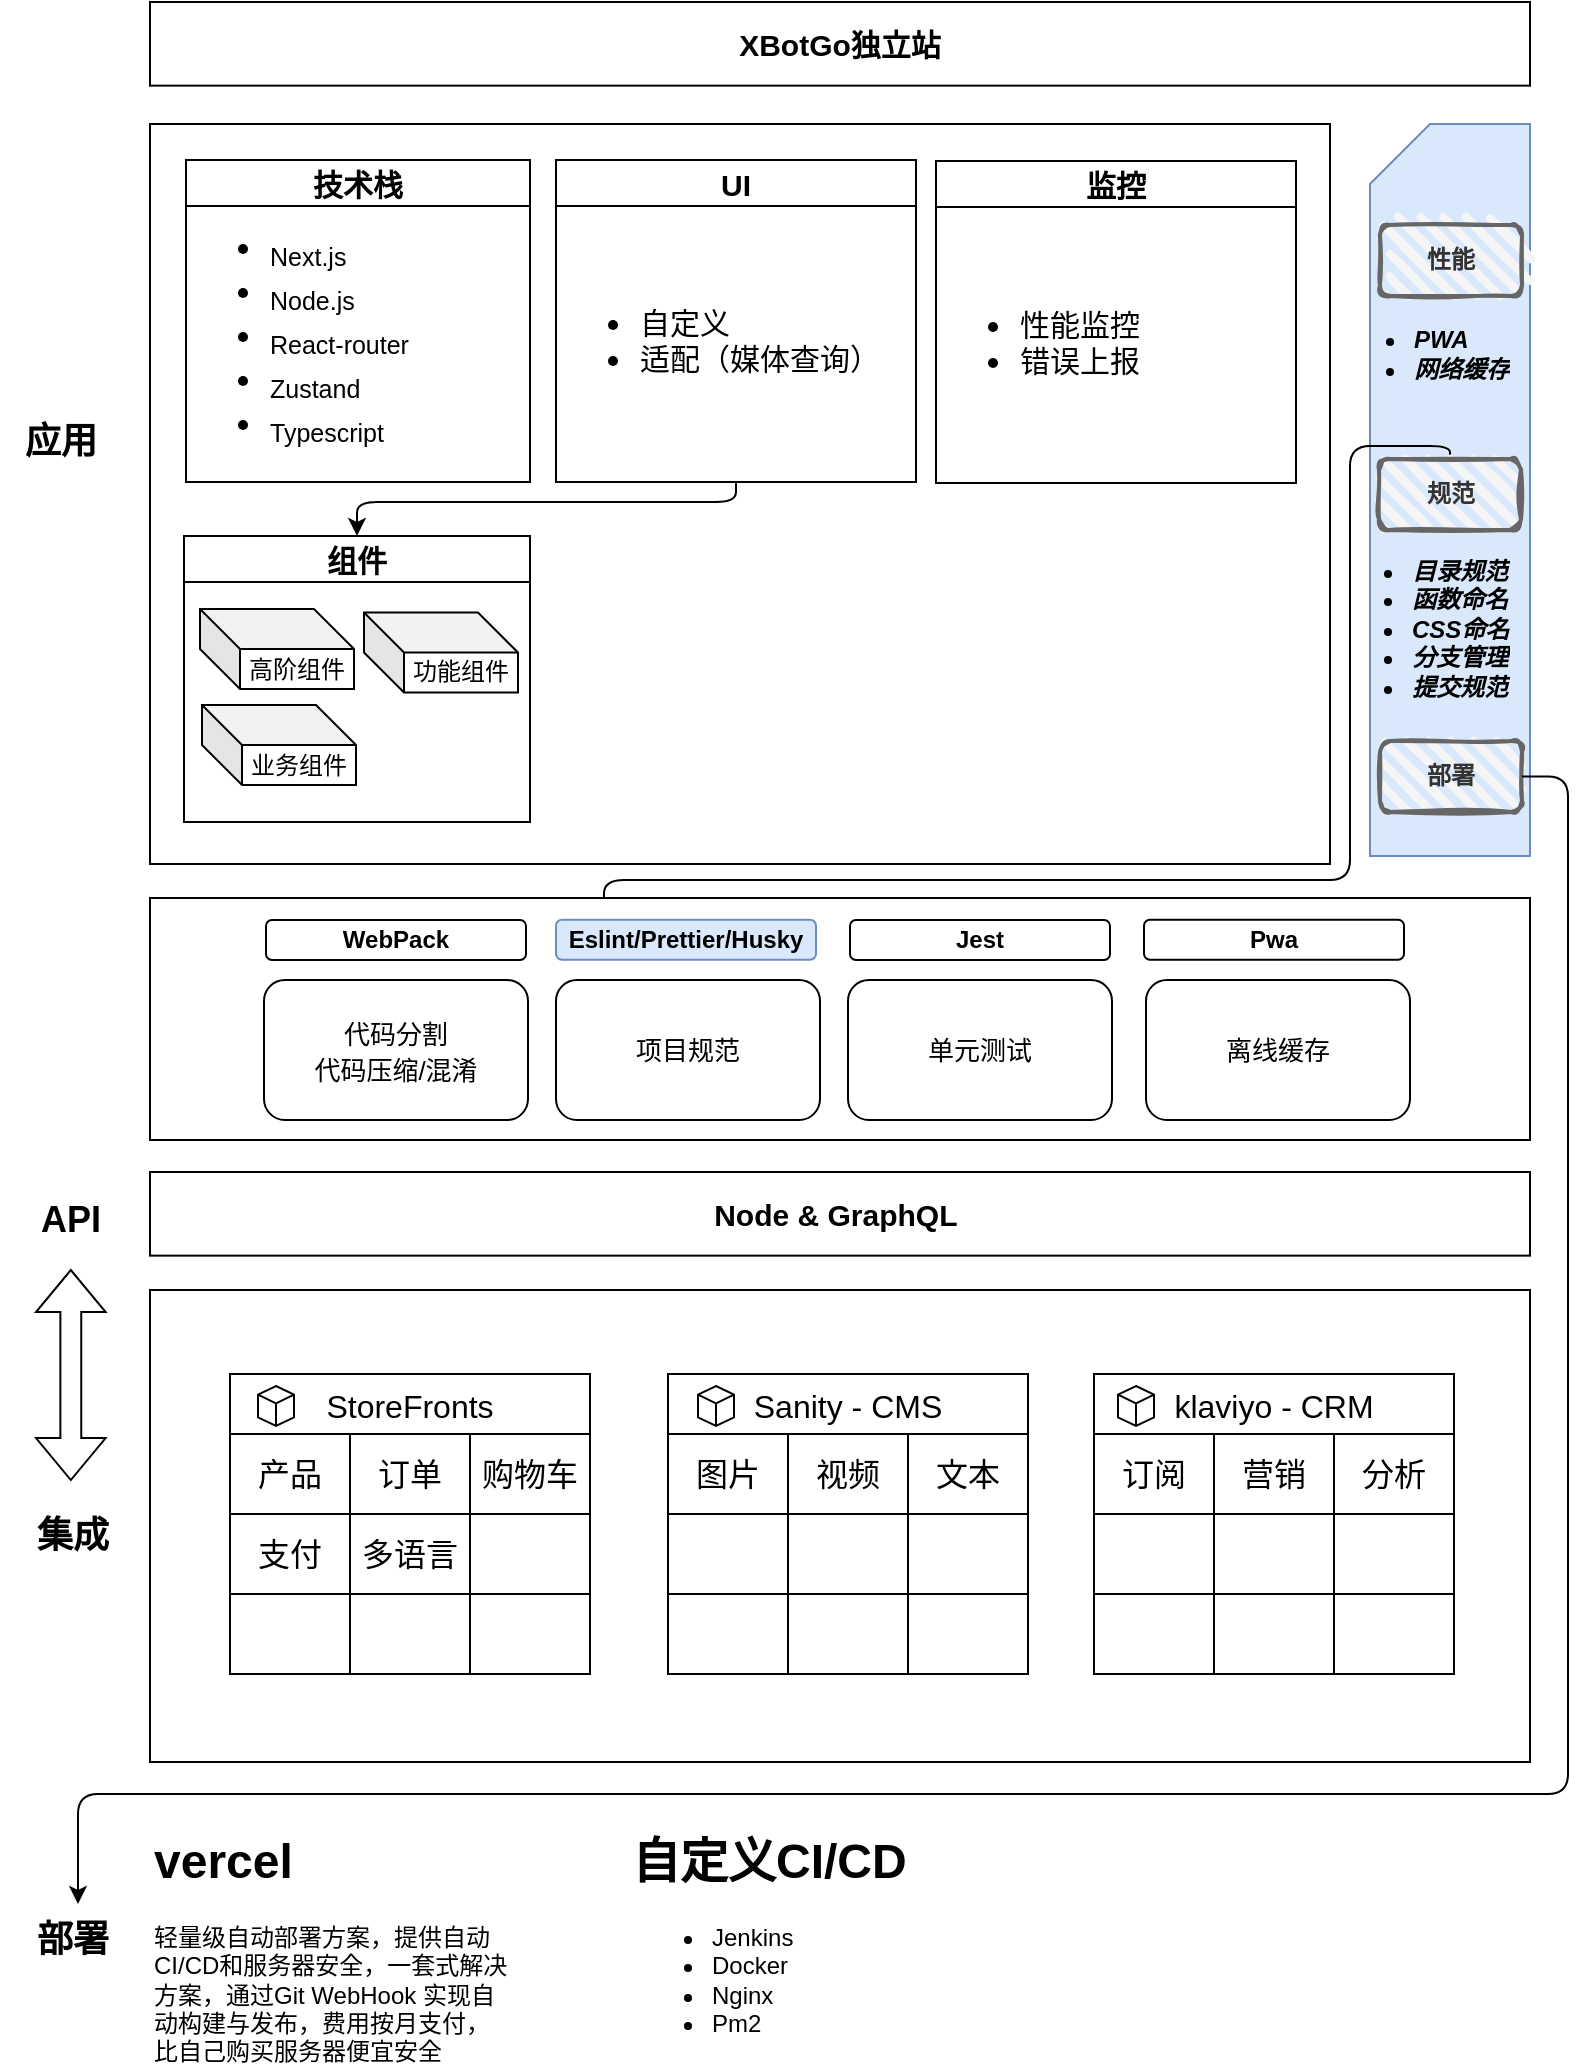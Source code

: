 <mxfile version="25.0.3">
  <diagram name="Page-1" id="099fd60b-425b-db50-ffb0-6b813814b670">
    <mxGraphModel dx="247" dy="956" grid="1" gridSize="10" guides="1" tooltips="1" connect="1" arrows="1" fold="1" page="1" pageScale="1" pageWidth="850" pageHeight="1100" background="none" math="0" shadow="0">
      <root>
        <mxCell id="0" />
        <mxCell id="1" parent="0" />
        <mxCell id="Fd4hP13NPZifvdOITSRW-1" value="&lt;font&gt;XBotGo独立站&lt;/font&gt;" style="rounded=0;whiteSpace=wrap;html=1;labelBackgroundColor=none;fontSize=15;fontStyle=1" vertex="1" parent="1">
          <mxGeometry x="961" y="44" width="690" height="41.82" as="geometry" />
        </mxCell>
        <mxCell id="Fd4hP13NPZifvdOITSRW-2" value="&lt;font style=&quot;font-size: 15px;&quot;&gt;&lt;b&gt;Node &amp;amp; GraphQL&amp;nbsp;&lt;/b&gt;&lt;/font&gt;" style="rounded=0;whiteSpace=wrap;html=1;labelBackgroundColor=none;" vertex="1" parent="1">
          <mxGeometry x="961" y="629" width="690" height="41.82" as="geometry" />
        </mxCell>
        <mxCell id="Fd4hP13NPZifvdOITSRW-8" value="应用" style="text;html=1;align=center;verticalAlign=middle;resizable=0;points=[];autosize=1;strokeColor=none;fillColor=none;fontStyle=1;fontSize=18;labelBackgroundColor=none;rounded=0;" vertex="1" parent="1">
          <mxGeometry x="886" y="244" width="60" height="40" as="geometry" />
        </mxCell>
        <mxCell id="Fd4hP13NPZifvdOITSRW-9" value="API" style="text;html=1;align=center;verticalAlign=middle;resizable=0;points=[];autosize=1;strokeColor=none;fillColor=none;fontStyle=1;fontSize=18;labelBackgroundColor=none;rounded=0;" vertex="1" parent="1">
          <mxGeometry x="896" y="633" width="50" height="40" as="geometry" />
        </mxCell>
        <mxCell id="Fd4hP13NPZifvdOITSRW-11" value="" style="rounded=0;whiteSpace=wrap;html=1;labelBackgroundColor=none;" vertex="1" parent="1">
          <mxGeometry x="961" y="688" width="690" height="236" as="geometry" />
        </mxCell>
        <mxCell id="Fd4hP13NPZifvdOITSRW-12" value="StoreFronts" style="shape=table;startSize=30;container=1;collapsible=0;childLayout=tableLayout;fontSize=16;labelBackgroundColor=none;rounded=0;" vertex="1" parent="1">
          <mxGeometry x="1001" y="730" width="180" height="150" as="geometry" />
        </mxCell>
        <mxCell id="Fd4hP13NPZifvdOITSRW-13" value="" style="shape=tableRow;horizontal=0;startSize=0;swimlaneHead=0;swimlaneBody=0;top=0;left=0;bottom=0;right=0;collapsible=0;dropTarget=0;fillColor=none;points=[[0,0.5],[1,0.5]];portConstraint=eastwest;fontSize=16;labelBackgroundColor=none;rounded=0;" vertex="1" parent="Fd4hP13NPZifvdOITSRW-12">
          <mxGeometry y="30" width="180" height="40" as="geometry" />
        </mxCell>
        <mxCell id="Fd4hP13NPZifvdOITSRW-14" value="产品" style="shape=partialRectangle;html=1;whiteSpace=wrap;connectable=0;overflow=hidden;fillColor=none;top=0;left=0;bottom=0;right=0;pointerEvents=1;fontSize=16;labelBackgroundColor=none;rounded=0;" vertex="1" parent="Fd4hP13NPZifvdOITSRW-13">
          <mxGeometry width="60" height="40" as="geometry">
            <mxRectangle width="60" height="40" as="alternateBounds" />
          </mxGeometry>
        </mxCell>
        <mxCell id="Fd4hP13NPZifvdOITSRW-15" value="订单" style="shape=partialRectangle;html=1;whiteSpace=wrap;connectable=0;overflow=hidden;fillColor=none;top=0;left=0;bottom=0;right=0;pointerEvents=1;fontSize=16;labelBackgroundColor=none;rounded=0;" vertex="1" parent="Fd4hP13NPZifvdOITSRW-13">
          <mxGeometry x="60" width="60" height="40" as="geometry">
            <mxRectangle width="60" height="40" as="alternateBounds" />
          </mxGeometry>
        </mxCell>
        <mxCell id="Fd4hP13NPZifvdOITSRW-16" value="购物车" style="shape=partialRectangle;html=1;whiteSpace=wrap;connectable=0;overflow=hidden;fillColor=none;top=0;left=0;bottom=0;right=0;pointerEvents=1;fontSize=16;labelBackgroundColor=none;rounded=0;" vertex="1" parent="Fd4hP13NPZifvdOITSRW-13">
          <mxGeometry x="120" width="60" height="40" as="geometry">
            <mxRectangle width="60" height="40" as="alternateBounds" />
          </mxGeometry>
        </mxCell>
        <mxCell id="Fd4hP13NPZifvdOITSRW-17" value="" style="shape=tableRow;horizontal=0;startSize=0;swimlaneHead=0;swimlaneBody=0;top=0;left=0;bottom=0;right=0;collapsible=0;dropTarget=0;fillColor=none;points=[[0,0.5],[1,0.5]];portConstraint=eastwest;fontSize=16;labelBackgroundColor=none;rounded=0;" vertex="1" parent="Fd4hP13NPZifvdOITSRW-12">
          <mxGeometry y="70" width="180" height="40" as="geometry" />
        </mxCell>
        <mxCell id="Fd4hP13NPZifvdOITSRW-18" value="支付" style="shape=partialRectangle;html=1;whiteSpace=wrap;connectable=0;overflow=hidden;fillColor=none;top=0;left=0;bottom=0;right=0;pointerEvents=1;fontSize=16;labelBackgroundColor=none;rounded=0;" vertex="1" parent="Fd4hP13NPZifvdOITSRW-17">
          <mxGeometry width="60" height="40" as="geometry">
            <mxRectangle width="60" height="40" as="alternateBounds" />
          </mxGeometry>
        </mxCell>
        <mxCell id="Fd4hP13NPZifvdOITSRW-19" value="多语言" style="shape=partialRectangle;html=1;whiteSpace=wrap;connectable=0;overflow=hidden;fillColor=none;top=0;left=0;bottom=0;right=0;pointerEvents=1;fontSize=16;labelBackgroundColor=none;rounded=0;" vertex="1" parent="Fd4hP13NPZifvdOITSRW-17">
          <mxGeometry x="60" width="60" height="40" as="geometry">
            <mxRectangle width="60" height="40" as="alternateBounds" />
          </mxGeometry>
        </mxCell>
        <mxCell id="Fd4hP13NPZifvdOITSRW-20" value="" style="shape=partialRectangle;html=1;whiteSpace=wrap;connectable=0;overflow=hidden;fillColor=none;top=0;left=0;bottom=0;right=0;pointerEvents=1;fontSize=16;labelBackgroundColor=none;rounded=0;" vertex="1" parent="Fd4hP13NPZifvdOITSRW-17">
          <mxGeometry x="120" width="60" height="40" as="geometry">
            <mxRectangle width="60" height="40" as="alternateBounds" />
          </mxGeometry>
        </mxCell>
        <mxCell id="Fd4hP13NPZifvdOITSRW-21" value="" style="shape=tableRow;horizontal=0;startSize=0;swimlaneHead=0;swimlaneBody=0;top=0;left=0;bottom=0;right=0;collapsible=0;dropTarget=0;fillColor=none;points=[[0,0.5],[1,0.5]];portConstraint=eastwest;fontSize=16;labelBackgroundColor=none;rounded=0;" vertex="1" parent="Fd4hP13NPZifvdOITSRW-12">
          <mxGeometry y="110" width="180" height="40" as="geometry" />
        </mxCell>
        <mxCell id="Fd4hP13NPZifvdOITSRW-22" value="" style="shape=partialRectangle;html=1;whiteSpace=wrap;connectable=0;overflow=hidden;fillColor=none;top=0;left=0;bottom=0;right=0;pointerEvents=1;fontSize=16;labelBackgroundColor=none;rounded=0;" vertex="1" parent="Fd4hP13NPZifvdOITSRW-21">
          <mxGeometry width="60" height="40" as="geometry">
            <mxRectangle width="60" height="40" as="alternateBounds" />
          </mxGeometry>
        </mxCell>
        <mxCell id="Fd4hP13NPZifvdOITSRW-23" value="" style="shape=partialRectangle;html=1;whiteSpace=wrap;connectable=0;overflow=hidden;fillColor=none;top=0;left=0;bottom=0;right=0;pointerEvents=1;fontSize=16;labelBackgroundColor=none;rounded=0;" vertex="1" parent="Fd4hP13NPZifvdOITSRW-21">
          <mxGeometry x="60" width="60" height="40" as="geometry">
            <mxRectangle width="60" height="40" as="alternateBounds" />
          </mxGeometry>
        </mxCell>
        <mxCell id="Fd4hP13NPZifvdOITSRW-24" value="" style="shape=partialRectangle;html=1;whiteSpace=wrap;connectable=0;overflow=hidden;fillColor=none;top=0;left=0;bottom=0;right=0;pointerEvents=1;fontSize=16;labelBackgroundColor=none;rounded=0;" vertex="1" parent="Fd4hP13NPZifvdOITSRW-21">
          <mxGeometry x="120" width="60" height="40" as="geometry">
            <mxRectangle width="60" height="40" as="alternateBounds" />
          </mxGeometry>
        </mxCell>
        <mxCell id="Fd4hP13NPZifvdOITSRW-25" value="Sanity - CMS" style="shape=table;startSize=30;container=1;collapsible=0;childLayout=tableLayout;fontSize=16;labelBackgroundColor=none;rounded=0;" vertex="1" parent="1">
          <mxGeometry x="1220" y="730" width="180" height="150" as="geometry" />
        </mxCell>
        <mxCell id="Fd4hP13NPZifvdOITSRW-26" value="" style="shape=tableRow;horizontal=0;startSize=0;swimlaneHead=0;swimlaneBody=0;top=0;left=0;bottom=0;right=0;collapsible=0;dropTarget=0;fillColor=none;points=[[0,0.5],[1,0.5]];portConstraint=eastwest;fontSize=16;labelBackgroundColor=none;rounded=0;" vertex="1" parent="Fd4hP13NPZifvdOITSRW-25">
          <mxGeometry y="30" width="180" height="40" as="geometry" />
        </mxCell>
        <mxCell id="Fd4hP13NPZifvdOITSRW-27" value="图片" style="shape=partialRectangle;html=1;whiteSpace=wrap;connectable=0;overflow=hidden;fillColor=none;top=0;left=0;bottom=0;right=0;pointerEvents=1;fontSize=16;labelBackgroundColor=none;rounded=0;" vertex="1" parent="Fd4hP13NPZifvdOITSRW-26">
          <mxGeometry width="60" height="40" as="geometry">
            <mxRectangle width="60" height="40" as="alternateBounds" />
          </mxGeometry>
        </mxCell>
        <mxCell id="Fd4hP13NPZifvdOITSRW-28" value="视频" style="shape=partialRectangle;html=1;whiteSpace=wrap;connectable=0;overflow=hidden;fillColor=none;top=0;left=0;bottom=0;right=0;pointerEvents=1;fontSize=16;labelBackgroundColor=none;rounded=0;" vertex="1" parent="Fd4hP13NPZifvdOITSRW-26">
          <mxGeometry x="60" width="60" height="40" as="geometry">
            <mxRectangle width="60" height="40" as="alternateBounds" />
          </mxGeometry>
        </mxCell>
        <mxCell id="Fd4hP13NPZifvdOITSRW-29" value="文本" style="shape=partialRectangle;html=1;whiteSpace=wrap;connectable=0;overflow=hidden;fillColor=none;top=0;left=0;bottom=0;right=0;pointerEvents=1;fontSize=16;labelBackgroundColor=none;rounded=0;" vertex="1" parent="Fd4hP13NPZifvdOITSRW-26">
          <mxGeometry x="120" width="60" height="40" as="geometry">
            <mxRectangle width="60" height="40" as="alternateBounds" />
          </mxGeometry>
        </mxCell>
        <mxCell id="Fd4hP13NPZifvdOITSRW-30" value="" style="shape=tableRow;horizontal=0;startSize=0;swimlaneHead=0;swimlaneBody=0;top=0;left=0;bottom=0;right=0;collapsible=0;dropTarget=0;fillColor=none;points=[[0,0.5],[1,0.5]];portConstraint=eastwest;fontSize=16;labelBackgroundColor=none;rounded=0;" vertex="1" parent="Fd4hP13NPZifvdOITSRW-25">
          <mxGeometry y="70" width="180" height="40" as="geometry" />
        </mxCell>
        <mxCell id="Fd4hP13NPZifvdOITSRW-31" value="" style="shape=partialRectangle;html=1;whiteSpace=wrap;connectable=0;overflow=hidden;fillColor=none;top=0;left=0;bottom=0;right=0;pointerEvents=1;fontSize=16;labelBackgroundColor=none;rounded=0;" vertex="1" parent="Fd4hP13NPZifvdOITSRW-30">
          <mxGeometry width="60" height="40" as="geometry">
            <mxRectangle width="60" height="40" as="alternateBounds" />
          </mxGeometry>
        </mxCell>
        <mxCell id="Fd4hP13NPZifvdOITSRW-32" value="" style="shape=partialRectangle;html=1;whiteSpace=wrap;connectable=0;overflow=hidden;fillColor=none;top=0;left=0;bottom=0;right=0;pointerEvents=1;fontSize=16;labelBackgroundColor=none;rounded=0;" vertex="1" parent="Fd4hP13NPZifvdOITSRW-30">
          <mxGeometry x="60" width="60" height="40" as="geometry">
            <mxRectangle width="60" height="40" as="alternateBounds" />
          </mxGeometry>
        </mxCell>
        <mxCell id="Fd4hP13NPZifvdOITSRW-33" value="" style="shape=partialRectangle;html=1;whiteSpace=wrap;connectable=0;overflow=hidden;fillColor=none;top=0;left=0;bottom=0;right=0;pointerEvents=1;fontSize=16;labelBackgroundColor=none;rounded=0;" vertex="1" parent="Fd4hP13NPZifvdOITSRW-30">
          <mxGeometry x="120" width="60" height="40" as="geometry">
            <mxRectangle width="60" height="40" as="alternateBounds" />
          </mxGeometry>
        </mxCell>
        <mxCell id="Fd4hP13NPZifvdOITSRW-34" value="" style="shape=tableRow;horizontal=0;startSize=0;swimlaneHead=0;swimlaneBody=0;top=0;left=0;bottom=0;right=0;collapsible=0;dropTarget=0;fillColor=none;points=[[0,0.5],[1,0.5]];portConstraint=eastwest;fontSize=16;labelBackgroundColor=none;rounded=0;" vertex="1" parent="Fd4hP13NPZifvdOITSRW-25">
          <mxGeometry y="110" width="180" height="40" as="geometry" />
        </mxCell>
        <mxCell id="Fd4hP13NPZifvdOITSRW-35" value="" style="shape=partialRectangle;html=1;whiteSpace=wrap;connectable=0;overflow=hidden;fillColor=none;top=0;left=0;bottom=0;right=0;pointerEvents=1;fontSize=16;labelBackgroundColor=none;rounded=0;" vertex="1" parent="Fd4hP13NPZifvdOITSRW-34">
          <mxGeometry width="60" height="40" as="geometry">
            <mxRectangle width="60" height="40" as="alternateBounds" />
          </mxGeometry>
        </mxCell>
        <mxCell id="Fd4hP13NPZifvdOITSRW-36" value="" style="shape=partialRectangle;html=1;whiteSpace=wrap;connectable=0;overflow=hidden;fillColor=none;top=0;left=0;bottom=0;right=0;pointerEvents=1;fontSize=16;labelBackgroundColor=none;rounded=0;" vertex="1" parent="Fd4hP13NPZifvdOITSRW-34">
          <mxGeometry x="60" width="60" height="40" as="geometry">
            <mxRectangle width="60" height="40" as="alternateBounds" />
          </mxGeometry>
        </mxCell>
        <mxCell id="Fd4hP13NPZifvdOITSRW-37" value="" style="shape=partialRectangle;html=1;whiteSpace=wrap;connectable=0;overflow=hidden;fillColor=none;top=0;left=0;bottom=0;right=0;pointerEvents=1;fontSize=16;labelBackgroundColor=none;rounded=0;" vertex="1" parent="Fd4hP13NPZifvdOITSRW-34">
          <mxGeometry x="120" width="60" height="40" as="geometry">
            <mxRectangle width="60" height="40" as="alternateBounds" />
          </mxGeometry>
        </mxCell>
        <mxCell id="Fd4hP13NPZifvdOITSRW-39" value="klaviyo - CRM" style="shape=table;startSize=30;container=1;collapsible=0;childLayout=tableLayout;fontSize=16;labelBackgroundColor=none;rounded=0;" vertex="1" parent="1">
          <mxGeometry x="1433" y="730" width="180" height="150" as="geometry" />
        </mxCell>
        <mxCell id="Fd4hP13NPZifvdOITSRW-40" value="" style="shape=tableRow;horizontal=0;startSize=0;swimlaneHead=0;swimlaneBody=0;top=0;left=0;bottom=0;right=0;collapsible=0;dropTarget=0;fillColor=none;points=[[0,0.5],[1,0.5]];portConstraint=eastwest;fontSize=16;labelBackgroundColor=none;rounded=0;" vertex="1" parent="Fd4hP13NPZifvdOITSRW-39">
          <mxGeometry y="30" width="180" height="40" as="geometry" />
        </mxCell>
        <mxCell id="Fd4hP13NPZifvdOITSRW-41" value="订阅" style="shape=partialRectangle;html=1;whiteSpace=wrap;connectable=0;overflow=hidden;fillColor=none;top=0;left=0;bottom=0;right=0;pointerEvents=1;fontSize=16;labelBackgroundColor=none;rounded=0;" vertex="1" parent="Fd4hP13NPZifvdOITSRW-40">
          <mxGeometry width="60" height="40" as="geometry">
            <mxRectangle width="60" height="40" as="alternateBounds" />
          </mxGeometry>
        </mxCell>
        <mxCell id="Fd4hP13NPZifvdOITSRW-42" value="营销" style="shape=partialRectangle;html=1;whiteSpace=wrap;connectable=0;overflow=hidden;fillColor=none;top=0;left=0;bottom=0;right=0;pointerEvents=1;fontSize=16;labelBackgroundColor=none;rounded=0;" vertex="1" parent="Fd4hP13NPZifvdOITSRW-40">
          <mxGeometry x="60" width="60" height="40" as="geometry">
            <mxRectangle width="60" height="40" as="alternateBounds" />
          </mxGeometry>
        </mxCell>
        <mxCell id="Fd4hP13NPZifvdOITSRW-43" value="分析" style="shape=partialRectangle;html=1;whiteSpace=wrap;connectable=0;overflow=hidden;fillColor=none;top=0;left=0;bottom=0;right=0;pointerEvents=1;fontSize=16;labelBackgroundColor=none;rounded=0;" vertex="1" parent="Fd4hP13NPZifvdOITSRW-40">
          <mxGeometry x="120" width="60" height="40" as="geometry">
            <mxRectangle width="60" height="40" as="alternateBounds" />
          </mxGeometry>
        </mxCell>
        <mxCell id="Fd4hP13NPZifvdOITSRW-44" value="" style="shape=tableRow;horizontal=0;startSize=0;swimlaneHead=0;swimlaneBody=0;top=0;left=0;bottom=0;right=0;collapsible=0;dropTarget=0;fillColor=none;points=[[0,0.5],[1,0.5]];portConstraint=eastwest;fontSize=16;labelBackgroundColor=none;rounded=0;" vertex="1" parent="Fd4hP13NPZifvdOITSRW-39">
          <mxGeometry y="70" width="180" height="40" as="geometry" />
        </mxCell>
        <mxCell id="Fd4hP13NPZifvdOITSRW-45" value="" style="shape=partialRectangle;html=1;whiteSpace=wrap;connectable=0;overflow=hidden;fillColor=none;top=0;left=0;bottom=0;right=0;pointerEvents=1;fontSize=16;labelBackgroundColor=none;rounded=0;" vertex="1" parent="Fd4hP13NPZifvdOITSRW-44">
          <mxGeometry width="60" height="40" as="geometry">
            <mxRectangle width="60" height="40" as="alternateBounds" />
          </mxGeometry>
        </mxCell>
        <mxCell id="Fd4hP13NPZifvdOITSRW-46" value="" style="shape=partialRectangle;html=1;whiteSpace=wrap;connectable=0;overflow=hidden;fillColor=none;top=0;left=0;bottom=0;right=0;pointerEvents=1;fontSize=16;labelBackgroundColor=none;rounded=0;" vertex="1" parent="Fd4hP13NPZifvdOITSRW-44">
          <mxGeometry x="60" width="60" height="40" as="geometry">
            <mxRectangle width="60" height="40" as="alternateBounds" />
          </mxGeometry>
        </mxCell>
        <mxCell id="Fd4hP13NPZifvdOITSRW-47" value="" style="shape=partialRectangle;html=1;whiteSpace=wrap;connectable=0;overflow=hidden;fillColor=none;top=0;left=0;bottom=0;right=0;pointerEvents=1;fontSize=16;labelBackgroundColor=none;rounded=0;" vertex="1" parent="Fd4hP13NPZifvdOITSRW-44">
          <mxGeometry x="120" width="60" height="40" as="geometry">
            <mxRectangle width="60" height="40" as="alternateBounds" />
          </mxGeometry>
        </mxCell>
        <mxCell id="Fd4hP13NPZifvdOITSRW-48" value="" style="shape=tableRow;horizontal=0;startSize=0;swimlaneHead=0;swimlaneBody=0;top=0;left=0;bottom=0;right=0;collapsible=0;dropTarget=0;fillColor=none;points=[[0,0.5],[1,0.5]];portConstraint=eastwest;fontSize=16;labelBackgroundColor=none;rounded=0;" vertex="1" parent="Fd4hP13NPZifvdOITSRW-39">
          <mxGeometry y="110" width="180" height="40" as="geometry" />
        </mxCell>
        <mxCell id="Fd4hP13NPZifvdOITSRW-49" value="" style="shape=partialRectangle;html=1;whiteSpace=wrap;connectable=0;overflow=hidden;fillColor=none;top=0;left=0;bottom=0;right=0;pointerEvents=1;fontSize=16;labelBackgroundColor=none;rounded=0;" vertex="1" parent="Fd4hP13NPZifvdOITSRW-48">
          <mxGeometry width="60" height="40" as="geometry">
            <mxRectangle width="60" height="40" as="alternateBounds" />
          </mxGeometry>
        </mxCell>
        <mxCell id="Fd4hP13NPZifvdOITSRW-50" value="" style="shape=partialRectangle;html=1;whiteSpace=wrap;connectable=0;overflow=hidden;fillColor=none;top=0;left=0;bottom=0;right=0;pointerEvents=1;fontSize=16;labelBackgroundColor=none;rounded=0;" vertex="1" parent="Fd4hP13NPZifvdOITSRW-48">
          <mxGeometry x="60" width="60" height="40" as="geometry">
            <mxRectangle width="60" height="40" as="alternateBounds" />
          </mxGeometry>
        </mxCell>
        <mxCell id="Fd4hP13NPZifvdOITSRW-51" value="" style="shape=partialRectangle;html=1;whiteSpace=wrap;connectable=0;overflow=hidden;fillColor=none;top=0;left=0;bottom=0;right=0;pointerEvents=1;fontSize=16;labelBackgroundColor=none;rounded=0;" vertex="1" parent="Fd4hP13NPZifvdOITSRW-48">
          <mxGeometry x="120" width="60" height="40" as="geometry">
            <mxRectangle width="60" height="40" as="alternateBounds" />
          </mxGeometry>
        </mxCell>
        <mxCell id="Fd4hP13NPZifvdOITSRW-54" value="集成" style="text;html=1;align=center;verticalAlign=middle;resizable=0;points=[];autosize=1;strokeColor=none;fillColor=none;fontStyle=1;fontSize=18;labelBackgroundColor=none;rounded=0;" vertex="1" parent="1">
          <mxGeometry x="892" y="791" width="60" height="40" as="geometry" />
        </mxCell>
        <mxCell id="Fd4hP13NPZifvdOITSRW-57" value="" style="shape=doubleArrow;whiteSpace=wrap;html=1;direction=south;labelBackgroundColor=none;rounded=0;" vertex="1" parent="1">
          <mxGeometry x="904.01" y="678" width="34.8" height="105.01" as="geometry" />
        </mxCell>
        <mxCell id="Fd4hP13NPZifvdOITSRW-59" value="" style="html=1;whiteSpace=wrap;shape=isoCube2;backgroundOutline=1;isoAngle=15;" vertex="1" parent="1">
          <mxGeometry x="1015" y="736" width="18" height="20" as="geometry" />
        </mxCell>
        <mxCell id="Fd4hP13NPZifvdOITSRW-60" value="" style="html=1;whiteSpace=wrap;shape=isoCube2;backgroundOutline=1;isoAngle=15;" vertex="1" parent="1">
          <mxGeometry x="1235" y="736" width="18" height="20" as="geometry" />
        </mxCell>
        <mxCell id="Fd4hP13NPZifvdOITSRW-61" value="" style="html=1;whiteSpace=wrap;shape=isoCube2;backgroundOutline=1;isoAngle=15;" vertex="1" parent="1">
          <mxGeometry x="1445" y="736" width="18" height="20" as="geometry" />
        </mxCell>
        <mxCell id="Fd4hP13NPZifvdOITSRW-69" value="" style="rounded=0;whiteSpace=wrap;html=1;fontSize=15;" vertex="1" parent="1">
          <mxGeometry x="961" y="105" width="590" height="370" as="geometry" />
        </mxCell>
        <mxCell id="Fd4hP13NPZifvdOITSRW-70" value="技术栈" style="swimlane;fontSize=15;" vertex="1" parent="1">
          <mxGeometry x="979" y="123" width="172" height="161" as="geometry">
            <mxRectangle x="983" y="149" width="80" height="30" as="alternateBounds" />
          </mxGeometry>
        </mxCell>
        <mxCell id="Fd4hP13NPZifvdOITSRW-74" value="&lt;ul&gt;&lt;li&gt;&lt;font&gt;&lt;sub&gt;Next.js&lt;/sub&gt;&lt;/font&gt;&lt;/li&gt;&lt;li&gt;&lt;font&gt;&lt;sub&gt;Node.js&lt;/sub&gt;&lt;/font&gt;&lt;/li&gt;&lt;li&gt;&lt;font&gt;&lt;sub&gt;React-router&lt;/sub&gt;&lt;/font&gt;&lt;/li&gt;&lt;li&gt;&lt;font&gt;&lt;sub&gt;Zustand&lt;/sub&gt;&lt;/font&gt;&lt;/li&gt;&lt;li&gt;&lt;font&gt;&lt;sub&gt;Typescript&lt;/sub&gt;&lt;/font&gt;&lt;/li&gt;&lt;/ul&gt;" style="text;html=1;align=left;verticalAlign=middle;resizable=0;points=[];autosize=1;strokeColor=none;fillColor=none;labelBackgroundColor=none;fontSize=15;" vertex="1" parent="Fd4hP13NPZifvdOITSRW-70">
          <mxGeometry y="13.5" width="130" height="150" as="geometry" />
        </mxCell>
        <mxCell id="Fd4hP13NPZifvdOITSRW-96" style="edgeStyle=orthogonalEdgeStyle;orthogonalLoop=1;jettySize=auto;html=1;entryX=0.5;entryY=0;entryDx=0;entryDy=0;" edge="1" parent="1" source="Fd4hP13NPZifvdOITSRW-77" target="Fd4hP13NPZifvdOITSRW-86">
          <mxGeometry relative="1" as="geometry">
            <Array as="points">
              <mxPoint x="1254" y="294" />
              <mxPoint x="1065" y="294" />
            </Array>
          </mxGeometry>
        </mxCell>
        <mxCell id="Fd4hP13NPZifvdOITSRW-77" value="UI" style="swimlane;fontSize=15;" vertex="1" parent="1">
          <mxGeometry x="1164" y="123" width="180" height="161" as="geometry">
            <mxRectangle x="983" y="149" width="80" height="30" as="alternateBounds" />
          </mxGeometry>
        </mxCell>
        <mxCell id="Fd4hP13NPZifvdOITSRW-78" value="&lt;ul&gt;&lt;li&gt;自定义&lt;/li&gt;&lt;li&gt;适配（媒体查询）&lt;/li&gt;&lt;/ul&gt;" style="text;html=1;align=left;verticalAlign=middle;resizable=0;points=[];autosize=1;strokeColor=none;fillColor=none;labelBackgroundColor=none;fontSize=15;" vertex="1" parent="Fd4hP13NPZifvdOITSRW-77">
          <mxGeometry y="50" width="180" height="80" as="geometry" />
        </mxCell>
        <mxCell id="Fd4hP13NPZifvdOITSRW-80" value="监控" style="swimlane;fontSize=15;" vertex="1" parent="1">
          <mxGeometry x="1354" y="123.5" width="180" height="161" as="geometry">
            <mxRectangle x="983" y="149" width="80" height="30" as="alternateBounds" />
          </mxGeometry>
        </mxCell>
        <mxCell id="Fd4hP13NPZifvdOITSRW-81" value="&lt;ul&gt;&lt;li&gt;性能监控&lt;/li&gt;&lt;li&gt;错误上报&lt;/li&gt;&lt;/ul&gt;" style="text;html=1;align=left;verticalAlign=middle;resizable=0;points=[];autosize=1;strokeColor=none;fillColor=none;labelBackgroundColor=none;fontSize=15;" vertex="1" parent="Fd4hP13NPZifvdOITSRW-80">
          <mxGeometry y="50" width="120" height="80" as="geometry" />
        </mxCell>
        <mxCell id="Fd4hP13NPZifvdOITSRW-86" value="组件" style="swimlane;fontSize=15;" vertex="1" parent="1">
          <mxGeometry x="978" y="311" width="173" height="143" as="geometry">
            <mxRectangle x="983" y="149" width="80" height="30" as="alternateBounds" />
          </mxGeometry>
        </mxCell>
        <mxCell id="Fd4hP13NPZifvdOITSRW-88" value="高阶组件" style="shape=cube;whiteSpace=wrap;html=1;boundedLbl=1;backgroundOutline=1;darkOpacity=0.05;darkOpacity2=0.1;" vertex="1" parent="Fd4hP13NPZifvdOITSRW-86">
          <mxGeometry x="8" y="36.5" width="77" height="40" as="geometry" />
        </mxCell>
        <mxCell id="Fd4hP13NPZifvdOITSRW-93" value="功能组件" style="shape=cube;whiteSpace=wrap;html=1;boundedLbl=1;backgroundOutline=1;darkOpacity=0.05;darkOpacity2=0.1;" vertex="1" parent="Fd4hP13NPZifvdOITSRW-86">
          <mxGeometry x="90" y="38.25" width="77" height="40" as="geometry" />
        </mxCell>
        <mxCell id="Fd4hP13NPZifvdOITSRW-94" value="业务组件" style="shape=cube;whiteSpace=wrap;html=1;boundedLbl=1;backgroundOutline=1;darkOpacity=0.05;darkOpacity2=0.1;" vertex="1" parent="1">
          <mxGeometry x="987" y="395.5" width="77" height="40" as="geometry" />
        </mxCell>
        <mxCell id="Fd4hP13NPZifvdOITSRW-99" value="" style="shape=card;whiteSpace=wrap;html=1;fillColor=#dae8fc;strokeColor=#6c8ebf;" vertex="1" parent="1">
          <mxGeometry x="1571" y="105" width="80" height="366" as="geometry" />
        </mxCell>
        <mxCell id="Fd4hP13NPZifvdOITSRW-120" value="&lt;b&gt;性能&lt;/b&gt;" style="rounded=1;whiteSpace=wrap;html=1;strokeWidth=2;fillWeight=4;hachureGap=8;hachureAngle=45;sketch=1;fillColor=#f5f5f5;fontColor=#333333;strokeColor=#666666;" vertex="1" parent="1">
          <mxGeometry x="1576" y="155.5" width="71" height="35.5" as="geometry" />
        </mxCell>
        <mxCell id="Fd4hP13NPZifvdOITSRW-135" value="&lt;ul&gt;&lt;li&gt;PWA&lt;/li&gt;&lt;li&gt;网络缓存&lt;/li&gt;&lt;/ul&gt;" style="text;strokeColor=none;fillColor=none;html=1;whiteSpace=wrap;verticalAlign=middle;overflow=hidden;labelBorderColor=none;fontStyle=3" vertex="1" parent="1">
          <mxGeometry x="1551" y="180" width="100" height="80" as="geometry" />
        </mxCell>
        <mxCell id="Fd4hP13NPZifvdOITSRW-142" style="edgeStyle=orthogonalEdgeStyle;orthogonalLoop=1;jettySize=auto;html=1;fontStyle=0;shadow=0;jumpStyle=gap;" edge="1" parent="1" source="Fd4hP13NPZifvdOITSRW-136" target="Fd4hP13NPZifvdOITSRW-139">
          <mxGeometry relative="1" as="geometry">
            <Array as="points">
              <mxPoint x="1561" y="266" />
              <mxPoint x="1561" y="483" />
              <mxPoint x="1188" y="483" />
            </Array>
          </mxGeometry>
        </mxCell>
        <mxCell id="Fd4hP13NPZifvdOITSRW-136" value="&lt;b&gt;规范&lt;/b&gt;" style="rounded=1;whiteSpace=wrap;html=1;strokeWidth=2;fillWeight=4;hachureGap=8;hachureAngle=45;sketch=1;fillColor=#f5f5f5;fontColor=#333333;strokeColor=#666666;" vertex="1" parent="1">
          <mxGeometry x="1575.5" y="272.5" width="71" height="35.5" as="geometry" />
        </mxCell>
        <mxCell id="Fd4hP13NPZifvdOITSRW-137" value="" style="rounded=0;whiteSpace=wrap;html=1;labelBackgroundColor=none;fontSize=15;" vertex="1" parent="1">
          <mxGeometry x="961" y="492" width="690" height="121" as="geometry" />
        </mxCell>
        <mxCell id="Fd4hP13NPZifvdOITSRW-138" value="WebPack" style="rounded=1;whiteSpace=wrap;html=1;fontStyle=1;fontSize=12;" vertex="1" parent="1">
          <mxGeometry x="1019" y="503" width="130" height="20" as="geometry" />
        </mxCell>
        <mxCell id="Fd4hP13NPZifvdOITSRW-139" value="Eslint/Prettier/Husky" style="rounded=1;whiteSpace=wrap;html=1;fontStyle=1;fillColor=#dae8fc;strokeColor=#6c8ebf;fontSize=12;" vertex="1" parent="1">
          <mxGeometry x="1164" y="502.91" width="130" height="20" as="geometry" />
        </mxCell>
        <mxCell id="Fd4hP13NPZifvdOITSRW-140" value="Jest" style="rounded=1;whiteSpace=wrap;html=1;fontStyle=1;fontSize=12;" vertex="1" parent="1">
          <mxGeometry x="1311" y="503" width="130" height="20" as="geometry" />
        </mxCell>
        <mxCell id="Fd4hP13NPZifvdOITSRW-141" value="Pwa" style="rounded=1;whiteSpace=wrap;html=1;fontStyle=1;fontSize=12;" vertex="1" parent="1">
          <mxGeometry x="1458" y="502.91" width="130" height="20" as="geometry" />
        </mxCell>
        <mxCell id="Fd4hP13NPZifvdOITSRW-143" value="&lt;ul&gt;&lt;li&gt;目录规范&lt;/li&gt;&lt;li&gt;函数命名&lt;/li&gt;&lt;li&gt;CSS命名&lt;/li&gt;&lt;li&gt;分支管理&lt;/li&gt;&lt;li&gt;提交规范&lt;/li&gt;&lt;/ul&gt;" style="text;strokeColor=none;fillColor=none;html=1;whiteSpace=wrap;verticalAlign=middle;overflow=hidden;labelBorderColor=none;fontStyle=3;horizontal=1;" vertex="1" parent="1">
          <mxGeometry x="1550" y="307.5" width="100" height="98.5" as="geometry" />
        </mxCell>
        <mxCell id="Fd4hP13NPZifvdOITSRW-144" value="&lt;sub&gt;&lt;font style=&quot;font-size: 13px;&quot;&gt;代码分割&lt;/font&gt;&lt;/sub&gt;&lt;div&gt;&lt;sub&gt;&lt;font style=&quot;font-size: 13px;&quot;&gt;代码压缩/混淆&lt;/font&gt;&lt;/sub&gt;&lt;/div&gt;" style="rounded=1;whiteSpace=wrap;html=1;align=center;" vertex="1" parent="1">
          <mxGeometry x="1018" y="533" width="132" height="70" as="geometry" />
        </mxCell>
        <mxCell id="Fd4hP13NPZifvdOITSRW-145" value="&lt;span style=&quot;font-size: 13px;&quot;&gt;项目规范&lt;/span&gt;" style="rounded=1;whiteSpace=wrap;html=1;align=center;" vertex="1" parent="1">
          <mxGeometry x="1164" y="533" width="132" height="70" as="geometry" />
        </mxCell>
        <mxCell id="Fd4hP13NPZifvdOITSRW-146" value="&lt;span style=&quot;font-size: 13px;&quot;&gt;单元测试&lt;/span&gt;" style="rounded=1;whiteSpace=wrap;html=1;align=center;" vertex="1" parent="1">
          <mxGeometry x="1310" y="533" width="132" height="70" as="geometry" />
        </mxCell>
        <mxCell id="Fd4hP13NPZifvdOITSRW-147" value="&lt;span style=&quot;font-size: 13px;&quot;&gt;离线缓存&lt;/span&gt;" style="rounded=1;whiteSpace=wrap;html=1;align=center;" vertex="1" parent="1">
          <mxGeometry x="1459" y="533" width="132" height="70" as="geometry" />
        </mxCell>
        <mxCell id="Fd4hP13NPZifvdOITSRW-151" value="&lt;b&gt;部署&lt;/b&gt;" style="rounded=1;whiteSpace=wrap;html=1;strokeWidth=2;fillWeight=4;hachureGap=8;hachureAngle=45;sketch=1;fillColor=#f5f5f5;fontColor=#333333;strokeColor=#666666;" vertex="1" parent="1">
          <mxGeometry x="1576" y="413.5" width="71" height="35.5" as="geometry" />
        </mxCell>
        <mxCell id="Fd4hP13NPZifvdOITSRW-187" value="&lt;h1 style=&quot;margin-top: 0px;&quot;&gt;vercel&lt;/h1&gt;&lt;p&gt;轻量级自动部署方案，提供自动CI/CD和服务器安全，一套式解决方案，通过Git WebHook 实现自动构建与发布，费用按月支付，比自己购买服务器便宜安全&lt;/p&gt;" style="text;html=1;whiteSpace=wrap;overflow=hidden;rounded=0;" vertex="1" parent="1">
          <mxGeometry x="961" y="953" width="180" height="120" as="geometry" />
        </mxCell>
        <mxCell id="Fd4hP13NPZifvdOITSRW-188" value="&lt;h1 style=&quot;margin-top: 0px;&quot;&gt;自定义CI/CD&lt;/h1&gt;&lt;ul&gt;&lt;li style=&quot;&quot;&gt;Jenkins&lt;/li&gt;&lt;li style=&quot;&quot;&gt;Docker&lt;/li&gt;&lt;li style=&quot;&quot;&gt;Nginx&lt;/li&gt;&lt;li style=&quot;&quot;&gt;Pm2&lt;/li&gt;&lt;/ul&gt;&lt;p&gt;&lt;/p&gt;" style="text;html=1;whiteSpace=wrap;overflow=hidden;rounded=0;" vertex="1" parent="1">
          <mxGeometry x="1200" y="953" width="180" height="120" as="geometry" />
        </mxCell>
        <mxCell id="Fd4hP13NPZifvdOITSRW-190" value="部署" style="text;html=1;align=center;verticalAlign=middle;resizable=0;points=[];autosize=1;strokeColor=none;fillColor=none;fontStyle=1;fontSize=18;labelBackgroundColor=none;rounded=0;" vertex="1" parent="1">
          <mxGeometry x="892" y="993" width="60" height="40" as="geometry" />
        </mxCell>
        <mxCell id="Fd4hP13NPZifvdOITSRW-205" style="edgeStyle=orthogonalEdgeStyle;orthogonalLoop=1;jettySize=auto;html=1;entryX=0.55;entryY=0.05;entryDx=0;entryDy=0;entryPerimeter=0;" edge="1" parent="1" source="Fd4hP13NPZifvdOITSRW-151" target="Fd4hP13NPZifvdOITSRW-190">
          <mxGeometry relative="1" as="geometry">
            <Array as="points">
              <mxPoint x="1670" y="431" />
              <mxPoint x="1670" y="940" />
              <mxPoint x="925" y="940" />
            </Array>
          </mxGeometry>
        </mxCell>
      </root>
    </mxGraphModel>
  </diagram>
</mxfile>
